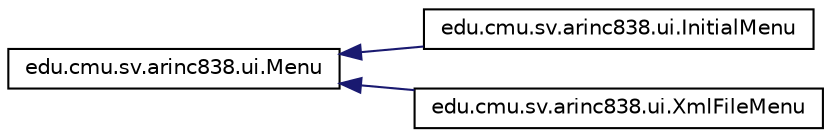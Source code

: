 digraph G
{
 // INTERACTIVE_SVG=YES
  edge [fontname="Helvetica",fontsize="10",labelfontname="Helvetica",labelfontsize="10"];
  node [fontname="Helvetica",fontsize="10",shape=record];
  rankdir="LR";
  Node1 [label="edu.cmu.sv.arinc838.ui.Menu",height=0.2,width=0.4,color="black", fillcolor="white", style="filled",URL="$interfaceedu_1_1cmu_1_1sv_1_1arinc838_1_1ui_1_1_menu.html"];
  Node1 -> Node2 [dir="back",color="midnightblue",fontsize="10",style="solid",fontname="Helvetica"];
  Node2 [label="edu.cmu.sv.arinc838.ui.InitialMenu",height=0.2,width=0.4,color="black", fillcolor="white", style="filled",URL="$classedu_1_1cmu_1_1sv_1_1arinc838_1_1ui_1_1_initial_menu.html"];
  Node1 -> Node3 [dir="back",color="midnightblue",fontsize="10",style="solid",fontname="Helvetica"];
  Node3 [label="edu.cmu.sv.arinc838.ui.XmlFileMenu",height=0.2,width=0.4,color="black", fillcolor="white", style="filled",URL="$classedu_1_1cmu_1_1sv_1_1arinc838_1_1ui_1_1_xml_file_menu.html"];
}
